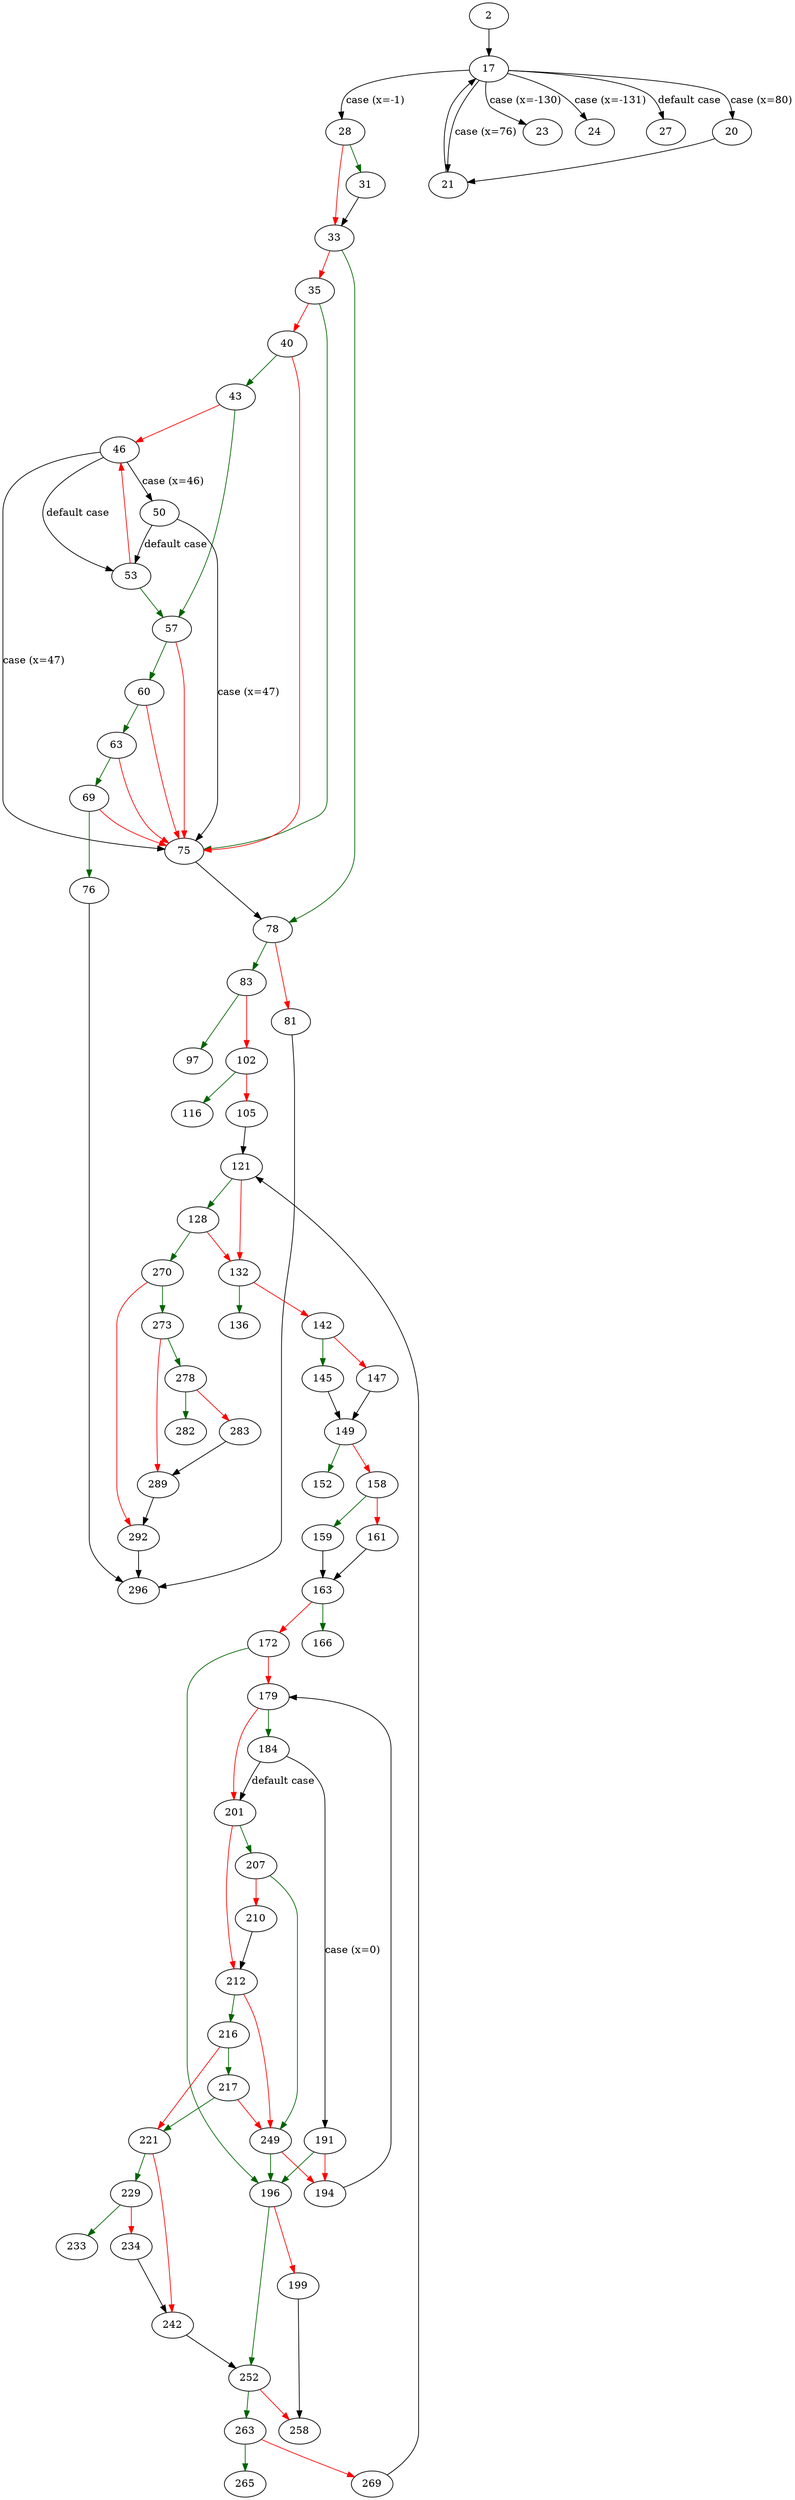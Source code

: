 strict digraph "main" {
	// Node definitions.
	2 [entry=true];
	17;
	28;
	21;
	20;
	23;
	24;
	27;
	31;
	33;
	78;
	35;
	75;
	40;
	43;
	57;
	46;
	50;
	53;
	60;
	63;
	69;
	76;
	296;
	83;
	81;
	97;
	102;
	116;
	105;
	121;
	128;
	132;
	270;
	136;
	142;
	145;
	147;
	149;
	152;
	158;
	159;
	161;
	163;
	166;
	172;
	196;
	179;
	184;
	201;
	191;
	194;
	252;
	199;
	258;
	207;
	212;
	249;
	210;
	216;
	217;
	221;
	229;
	242;
	233;
	234;
	263;
	265;
	269;
	273;
	292;
	278;
	289;
	282;
	283;

	// Edge definitions.
	2 -> 17;
	17 -> 28 [
		cond="case (x=-1)"
		label="case (x=-1)"
	];
	17 -> 21 [
		cond="case (x=76)"
		label="case (x=76)"
	];
	17 -> 20 [
		cond="case (x=80)"
		label="case (x=80)"
	];
	17 -> 23 [
		cond="case (x=-130)"
		label="case (x=-130)"
	];
	17 -> 24 [
		cond="case (x=-131)"
		label="case (x=-131)"
	];
	17 -> 27 [
		cond="default case"
		label="default case"
	];
	28 -> 31 [
		color=darkgreen
		cond=true
	];
	28 -> 33 [
		color=red
		cond=false
	];
	21 -> 17;
	20 -> 21;
	31 -> 33;
	33 -> 78 [
		color=darkgreen
		cond=true
	];
	33 -> 35 [
		color=red
		cond=false
	];
	78 -> 83 [
		color=darkgreen
		cond=true
	];
	78 -> 81 [
		color=red
		cond=false
	];
	35 -> 75 [
		color=darkgreen
		cond=true
	];
	35 -> 40 [
		color=red
		cond=false
	];
	75 -> 78;
	40 -> 75 [
		color=red
		cond=false
	];
	40 -> 43 [
		color=darkgreen
		cond=true
	];
	43 -> 57 [
		color=darkgreen
		cond=true
	];
	43 -> 46 [
		color=red
		cond=false
	];
	57 -> 75 [
		color=red
		cond=false
	];
	57 -> 60 [
		color=darkgreen
		cond=true
	];
	46 -> 75 [
		cond="case (x=47)"
		label="case (x=47)"
	];
	46 -> 50 [
		cond="case (x=46)"
		label="case (x=46)"
	];
	46 -> 53 [
		cond="default case"
		label="default case"
	];
	50 -> 75 [
		cond="case (x=47)"
		label="case (x=47)"
	];
	50 -> 53 [
		cond="default case"
		label="default case"
	];
	53 -> 57 [
		color=darkgreen
		cond=true
	];
	53 -> 46 [
		color=red
		cond=false
	];
	60 -> 75 [
		color=red
		cond=false
	];
	60 -> 63 [
		color=darkgreen
		cond=true
	];
	63 -> 75 [
		color=red
		cond=false
	];
	63 -> 69 [
		color=darkgreen
		cond=true
	];
	69 -> 75 [
		color=red
		cond=false
	];
	69 -> 76 [
		color=darkgreen
		cond=true
	];
	76 -> 296;
	83 -> 97 [
		color=darkgreen
		cond=true
	];
	83 -> 102 [
		color=red
		cond=false
	];
	81 -> 296;
	102 -> 116 [
		color=darkgreen
		cond=true
	];
	102 -> 105 [
		color=red
		cond=false
	];
	105 -> 121;
	121 -> 128 [
		color=darkgreen
		cond=true
	];
	121 -> 132 [
		color=red
		cond=false
	];
	128 -> 132 [
		color=red
		cond=false
	];
	128 -> 270 [
		color=darkgreen
		cond=true
	];
	132 -> 136 [
		color=darkgreen
		cond=true
	];
	132 -> 142 [
		color=red
		cond=false
	];
	270 -> 273 [
		color=darkgreen
		cond=true
	];
	270 -> 292 [
		color=red
		cond=false
	];
	142 -> 145 [
		color=darkgreen
		cond=true
	];
	142 -> 147 [
		color=red
		cond=false
	];
	145 -> 149;
	147 -> 149;
	149 -> 152 [
		color=darkgreen
		cond=true
	];
	149 -> 158 [
		color=red
		cond=false
	];
	158 -> 159 [
		color=darkgreen
		cond=true
	];
	158 -> 161 [
		color=red
		cond=false
	];
	159 -> 163;
	161 -> 163;
	163 -> 166 [
		color=darkgreen
		cond=true
	];
	163 -> 172 [
		color=red
		cond=false
	];
	172 -> 196 [
		color=darkgreen
		cond=true
	];
	172 -> 179 [
		color=red
		cond=false
	];
	196 -> 252 [
		color=darkgreen
		cond=true
	];
	196 -> 199 [
		color=red
		cond=false
	];
	179 -> 184 [
		color=darkgreen
		cond=true
	];
	179 -> 201 [
		color=red
		cond=false
	];
	184 -> 201 [
		cond="default case"
		label="default case"
	];
	184 -> 191 [
		cond="case (x=0)"
		label="case (x=0)"
	];
	201 -> 207 [
		color=darkgreen
		cond=true
	];
	201 -> 212 [
		color=red
		cond=false
	];
	191 -> 196 [
		color=darkgreen
		cond=true
	];
	191 -> 194 [
		color=red
		cond=false
	];
	194 -> 179;
	252 -> 258 [
		color=red
		cond=false
	];
	252 -> 263 [
		color=darkgreen
		cond=true
	];
	199 -> 258;
	207 -> 249 [
		color=darkgreen
		cond=true
	];
	207 -> 210 [
		color=red
		cond=false
	];
	212 -> 249 [
		color=red
		cond=false
	];
	212 -> 216 [
		color=darkgreen
		cond=true
	];
	249 -> 196 [
		color=darkgreen
		cond=true
	];
	249 -> 194 [
		color=red
		cond=false
	];
	210 -> 212;
	216 -> 217 [
		color=darkgreen
		cond=true
	];
	216 -> 221 [
		color=red
		cond=false
	];
	217 -> 249 [
		color=red
		cond=false
	];
	217 -> 221 [
		color=darkgreen
		cond=true
	];
	221 -> 229 [
		color=darkgreen
		cond=true
	];
	221 -> 242 [
		color=red
		cond=false
	];
	229 -> 233 [
		color=darkgreen
		cond=true
	];
	229 -> 234 [
		color=red
		cond=false
	];
	242 -> 252;
	234 -> 242;
	263 -> 265 [
		color=darkgreen
		cond=true
	];
	263 -> 269 [
		color=red
		cond=false
	];
	269 -> 121;
	273 -> 278 [
		color=darkgreen
		cond=true
	];
	273 -> 289 [
		color=red
		cond=false
	];
	292 -> 296;
	278 -> 282 [
		color=darkgreen
		cond=true
	];
	278 -> 283 [
		color=red
		cond=false
	];
	289 -> 292;
	283 -> 289;
}